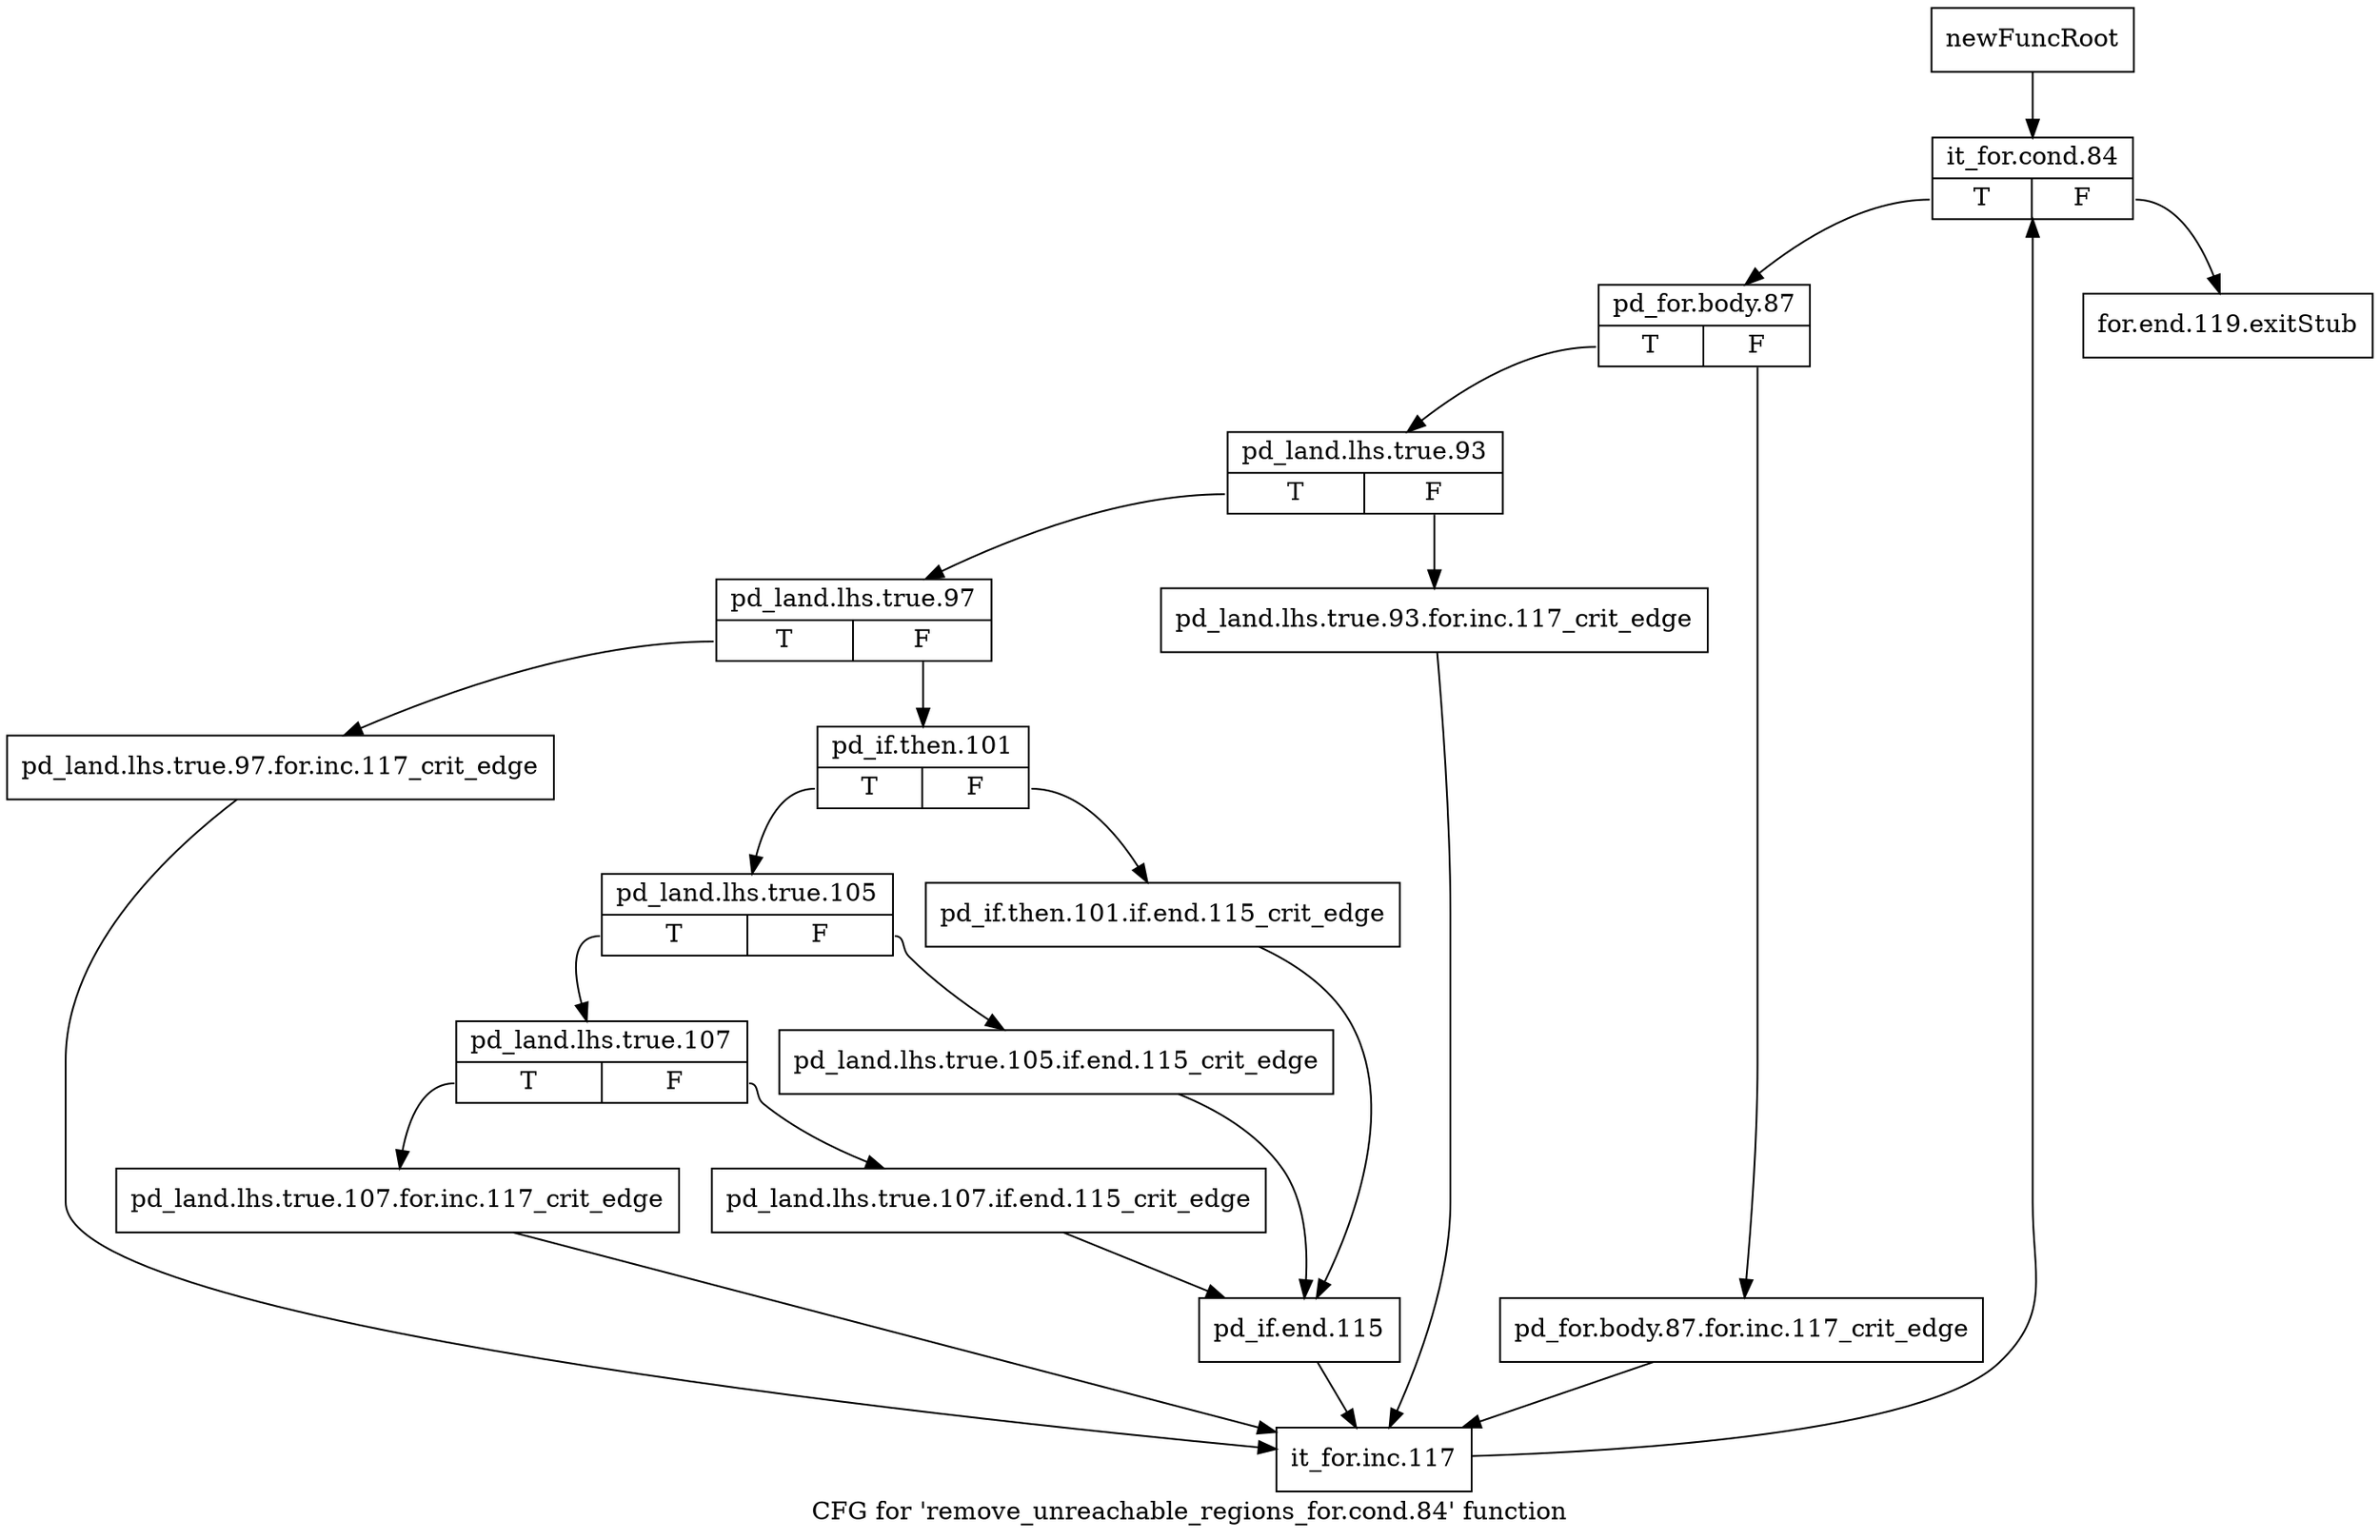 digraph "CFG for 'remove_unreachable_regions_for.cond.84' function" {
	label="CFG for 'remove_unreachable_regions_for.cond.84' function";

	Node0xacdb4c0 [shape=record,label="{newFuncRoot}"];
	Node0xacdb4c0 -> Node0xacdb560;
	Node0xacdb510 [shape=record,label="{for.end.119.exitStub}"];
	Node0xacdb560 [shape=record,label="{it_for.cond.84|{<s0>T|<s1>F}}"];
	Node0xacdb560:s0 -> Node0xacdb5b0;
	Node0xacdb560:s1 -> Node0xacdb510;
	Node0xacdb5b0 [shape=record,label="{pd_for.body.87|{<s0>T|<s1>F}}"];
	Node0xacdb5b0:s0 -> Node0xacdb650;
	Node0xacdb5b0:s1 -> Node0xacdb600;
	Node0xacdb600 [shape=record,label="{pd_for.body.87.for.inc.117_crit_edge}"];
	Node0xacdb600 -> Node0xacdba10;
	Node0xacdb650 [shape=record,label="{pd_land.lhs.true.93|{<s0>T|<s1>F}}"];
	Node0xacdb650:s0 -> Node0xacdb6f0;
	Node0xacdb650:s1 -> Node0xacdb6a0;
	Node0xacdb6a0 [shape=record,label="{pd_land.lhs.true.93.for.inc.117_crit_edge}"];
	Node0xacdb6a0 -> Node0xacdba10;
	Node0xacdb6f0 [shape=record,label="{pd_land.lhs.true.97|{<s0>T|<s1>F}}"];
	Node0xacdb6f0:s0 -> Node0xacdb9c0;
	Node0xacdb6f0:s1 -> Node0xacdb740;
	Node0xacdb740 [shape=record,label="{pd_if.then.101|{<s0>T|<s1>F}}"];
	Node0xacdb740:s0 -> Node0xacdb7e0;
	Node0xacdb740:s1 -> Node0xacdb790;
	Node0xacdb790 [shape=record,label="{pd_if.then.101.if.end.115_crit_edge}"];
	Node0xacdb790 -> Node0xacdb920;
	Node0xacdb7e0 [shape=record,label="{pd_land.lhs.true.105|{<s0>T|<s1>F}}"];
	Node0xacdb7e0:s0 -> Node0xacdb880;
	Node0xacdb7e0:s1 -> Node0xacdb830;
	Node0xacdb830 [shape=record,label="{pd_land.lhs.true.105.if.end.115_crit_edge}"];
	Node0xacdb830 -> Node0xacdb920;
	Node0xacdb880 [shape=record,label="{pd_land.lhs.true.107|{<s0>T|<s1>F}}"];
	Node0xacdb880:s0 -> Node0xacdb970;
	Node0xacdb880:s1 -> Node0xacdb8d0;
	Node0xacdb8d0 [shape=record,label="{pd_land.lhs.true.107.if.end.115_crit_edge}"];
	Node0xacdb8d0 -> Node0xacdb920;
	Node0xacdb920 [shape=record,label="{pd_if.end.115}"];
	Node0xacdb920 -> Node0xacdba10;
	Node0xacdb970 [shape=record,label="{pd_land.lhs.true.107.for.inc.117_crit_edge}"];
	Node0xacdb970 -> Node0xacdba10;
	Node0xacdb9c0 [shape=record,label="{pd_land.lhs.true.97.for.inc.117_crit_edge}"];
	Node0xacdb9c0 -> Node0xacdba10;
	Node0xacdba10 [shape=record,label="{it_for.inc.117}"];
	Node0xacdba10 -> Node0xacdb560;
}
